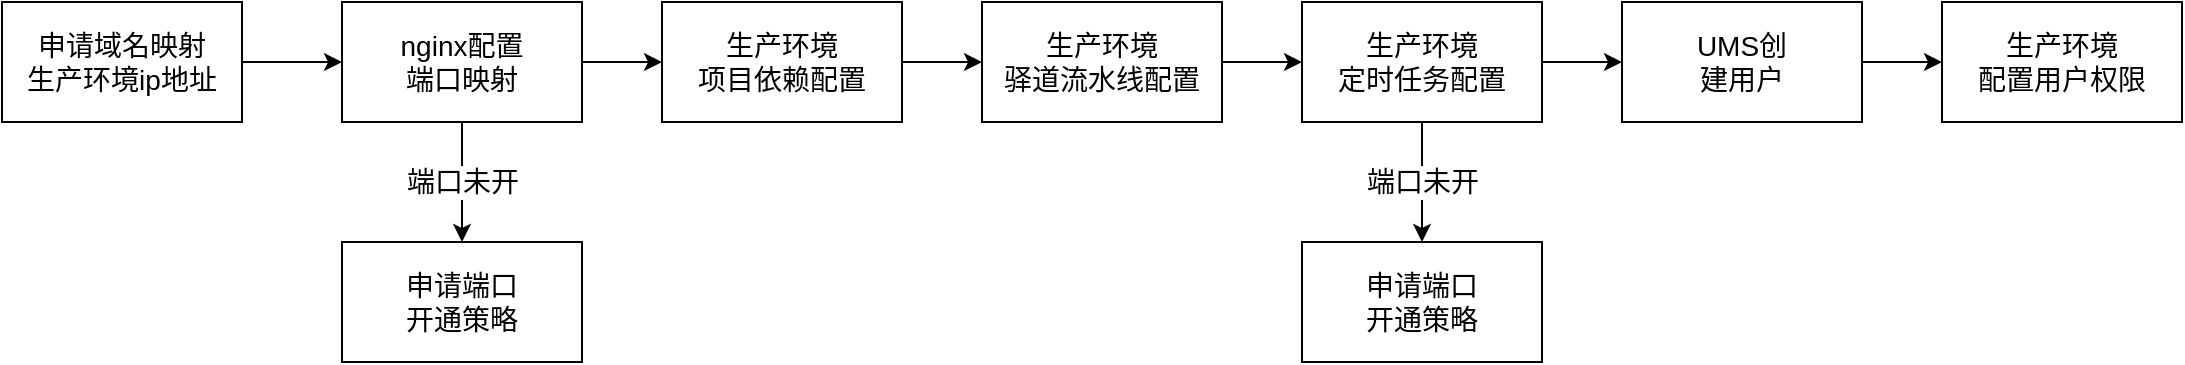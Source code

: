 <mxfile version="16.4.3" type="github">
  <diagram id="yScUm3XwA9atd076UaGD" name="Page-1">
    <mxGraphModel dx="1117" dy="724" grid="1" gridSize="10" guides="1" tooltips="1" connect="1" arrows="1" fold="1" page="0" pageScale="1" pageWidth="827" pageHeight="1169" math="0" shadow="0">
      <root>
        <mxCell id="0" />
        <mxCell id="1" parent="0" />
        <mxCell id="qkVJY-li9r7E9yD3b_dM-17" style="edgeStyle=orthogonalEdgeStyle;rounded=0;orthogonalLoop=1;jettySize=auto;html=1;exitX=1;exitY=0.5;exitDx=0;exitDy=0;entryX=0;entryY=0.5;entryDx=0;entryDy=0;fontSize=14;" edge="1" parent="1" source="qkVJY-li9r7E9yD3b_dM-1" target="qkVJY-li9r7E9yD3b_dM-3">
          <mxGeometry relative="1" as="geometry" />
        </mxCell>
        <mxCell id="qkVJY-li9r7E9yD3b_dM-1" value="生产环境&lt;br style=&quot;font-size: 14px&quot;&gt;驿道流水线配置" style="rounded=0;whiteSpace=wrap;html=1;fontSize=14;fontStyle=0" vertex="1" parent="1">
          <mxGeometry x="750" y="120" width="120" height="60" as="geometry" />
        </mxCell>
        <mxCell id="qkVJY-li9r7E9yD3b_dM-15" style="edgeStyle=orthogonalEdgeStyle;rounded=0;orthogonalLoop=1;jettySize=auto;html=1;exitX=1;exitY=0.5;exitDx=0;exitDy=0;entryX=0;entryY=0.5;entryDx=0;entryDy=0;fontSize=14;" edge="1" parent="1" source="qkVJY-li9r7E9yD3b_dM-2" target="qkVJY-li9r7E9yD3b_dM-1">
          <mxGeometry relative="1" as="geometry" />
        </mxCell>
        <mxCell id="qkVJY-li9r7E9yD3b_dM-2" value="生产环境&lt;br&gt;项目依赖配置" style="rounded=0;whiteSpace=wrap;html=1;fontSize=14;" vertex="1" parent="1">
          <mxGeometry x="590" y="120" width="120" height="60" as="geometry" />
        </mxCell>
        <mxCell id="qkVJY-li9r7E9yD3b_dM-18" value="端口未开" style="edgeStyle=orthogonalEdgeStyle;rounded=0;orthogonalLoop=1;jettySize=auto;html=1;exitX=0.5;exitY=1;exitDx=0;exitDy=0;entryX=0.5;entryY=0;entryDx=0;entryDy=0;fontSize=14;" edge="1" parent="1" source="qkVJY-li9r7E9yD3b_dM-3" target="qkVJY-li9r7E9yD3b_dM-7">
          <mxGeometry relative="1" as="geometry" />
        </mxCell>
        <mxCell id="qkVJY-li9r7E9yD3b_dM-19" style="edgeStyle=orthogonalEdgeStyle;rounded=0;orthogonalLoop=1;jettySize=auto;html=1;exitX=1;exitY=0.5;exitDx=0;exitDy=0;entryX=0;entryY=0.5;entryDx=0;entryDy=0;fontSize=14;" edge="1" parent="1" source="qkVJY-li9r7E9yD3b_dM-3" target="qkVJY-li9r7E9yD3b_dM-4">
          <mxGeometry relative="1" as="geometry" />
        </mxCell>
        <mxCell id="qkVJY-li9r7E9yD3b_dM-3" value="生产环境&lt;br&gt;定时任务配置" style="rounded=0;whiteSpace=wrap;html=1;fontSize=14;" vertex="1" parent="1">
          <mxGeometry x="910" y="120" width="120" height="60" as="geometry" />
        </mxCell>
        <mxCell id="qkVJY-li9r7E9yD3b_dM-20" style="edgeStyle=orthogonalEdgeStyle;rounded=0;orthogonalLoop=1;jettySize=auto;html=1;exitX=1;exitY=0.5;exitDx=0;exitDy=0;entryX=0;entryY=0.5;entryDx=0;entryDy=0;fontSize=14;" edge="1" parent="1" source="qkVJY-li9r7E9yD3b_dM-4" target="qkVJY-li9r7E9yD3b_dM-5">
          <mxGeometry relative="1" as="geometry" />
        </mxCell>
        <mxCell id="qkVJY-li9r7E9yD3b_dM-4" value="UMS创&lt;br&gt;建用户" style="rounded=0;whiteSpace=wrap;html=1;fontSize=14;" vertex="1" parent="1">
          <mxGeometry x="1070" y="120" width="120" height="60" as="geometry" />
        </mxCell>
        <mxCell id="qkVJY-li9r7E9yD3b_dM-5" value="生产环境&lt;br&gt;配置用户权限" style="rounded=0;whiteSpace=wrap;html=1;fontSize=14;" vertex="1" parent="1">
          <mxGeometry x="1230" y="120" width="120" height="60" as="geometry" />
        </mxCell>
        <mxCell id="qkVJY-li9r7E9yD3b_dM-9" style="edgeStyle=orthogonalEdgeStyle;rounded=0;orthogonalLoop=1;jettySize=auto;html=1;exitX=1;exitY=0.5;exitDx=0;exitDy=0;fontSize=14;" edge="1" parent="1" source="qkVJY-li9r7E9yD3b_dM-6" target="qkVJY-li9r7E9yD3b_dM-8">
          <mxGeometry relative="1" as="geometry" />
        </mxCell>
        <mxCell id="qkVJY-li9r7E9yD3b_dM-6" value="申请域名映射&lt;br&gt;生产环境ip地址" style="rounded=0;whiteSpace=wrap;html=1;fontSize=14;" vertex="1" parent="1">
          <mxGeometry x="260" y="120" width="120" height="60" as="geometry" />
        </mxCell>
        <mxCell id="qkVJY-li9r7E9yD3b_dM-7" value="申请端口&lt;br&gt;开通策略" style="rounded=0;whiteSpace=wrap;html=1;fontSize=14;" vertex="1" parent="1">
          <mxGeometry x="910" y="240" width="120" height="60" as="geometry" />
        </mxCell>
        <mxCell id="qkVJY-li9r7E9yD3b_dM-12" value="端口未开" style="edgeStyle=orthogonalEdgeStyle;rounded=0;orthogonalLoop=1;jettySize=auto;html=1;exitX=0.5;exitY=1;exitDx=0;exitDy=0;entryX=0.5;entryY=0;entryDx=0;entryDy=0;fontSize=14;" edge="1" parent="1" source="qkVJY-li9r7E9yD3b_dM-8" target="qkVJY-li9r7E9yD3b_dM-11">
          <mxGeometry relative="1" as="geometry" />
        </mxCell>
        <mxCell id="qkVJY-li9r7E9yD3b_dM-14" style="edgeStyle=orthogonalEdgeStyle;rounded=0;orthogonalLoop=1;jettySize=auto;html=1;exitX=1;exitY=0.5;exitDx=0;exitDy=0;entryX=0;entryY=0.5;entryDx=0;entryDy=0;fontSize=14;" edge="1" parent="1" source="qkVJY-li9r7E9yD3b_dM-8" target="qkVJY-li9r7E9yD3b_dM-2">
          <mxGeometry relative="1" as="geometry" />
        </mxCell>
        <mxCell id="qkVJY-li9r7E9yD3b_dM-8" value="nginx配置&lt;br&gt;端口映射" style="rounded=0;whiteSpace=wrap;html=1;fontSize=14;" vertex="1" parent="1">
          <mxGeometry x="430" y="120" width="120" height="60" as="geometry" />
        </mxCell>
        <mxCell id="qkVJY-li9r7E9yD3b_dM-11" value="申请端口&lt;br&gt;开通策略" style="rounded=0;whiteSpace=wrap;html=1;fontSize=14;" vertex="1" parent="1">
          <mxGeometry x="430" y="240" width="120" height="60" as="geometry" />
        </mxCell>
      </root>
    </mxGraphModel>
  </diagram>
</mxfile>
